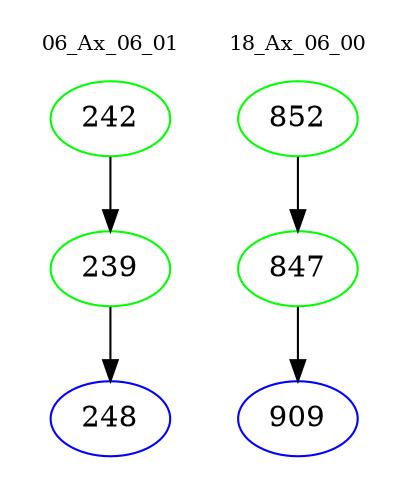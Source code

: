 digraph{
subgraph cluster_0 {
color = white
label = "06_Ax_06_01";
fontsize=10;
T0_242 [label="242", color="green"]
T0_242 -> T0_239 [color="black"]
T0_239 [label="239", color="green"]
T0_239 -> T0_248 [color="black"]
T0_248 [label="248", color="blue"]
}
subgraph cluster_1 {
color = white
label = "18_Ax_06_00";
fontsize=10;
T1_852 [label="852", color="green"]
T1_852 -> T1_847 [color="black"]
T1_847 [label="847", color="green"]
T1_847 -> T1_909 [color="black"]
T1_909 [label="909", color="blue"]
}
}

